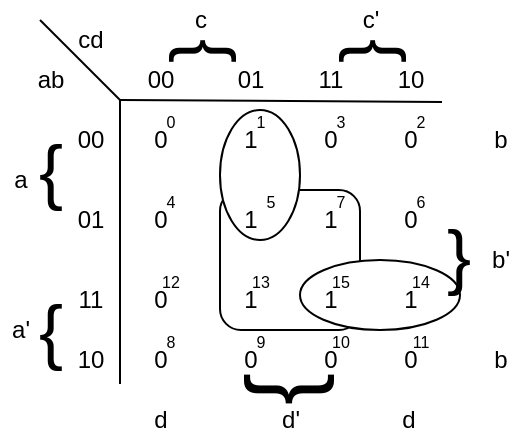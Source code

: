 <mxfile version="13.9.9" type="device"><diagram id="dwk1FSv-_H2ZvYZ0HLyW" name="Σελίδα-1"><mxGraphModel dx="442" dy="272" grid="1" gridSize="10" guides="1" tooltips="1" connect="1" arrows="1" fold="1" page="1" pageScale="1" pageWidth="827" pageHeight="1169" math="0" shadow="0"><root><mxCell id="0"/><mxCell id="1" parent="0"/><mxCell id="Xpw9ka1Oa_D7NulCRbis-62" value="" style="rounded=1;whiteSpace=wrap;html=1;" vertex="1" parent="1"><mxGeometry x="330" y="285" width="70" height="70" as="geometry"/></mxCell><mxCell id="Xpw9ka1Oa_D7NulCRbis-65" value="" style="ellipse;whiteSpace=wrap;html=1;" vertex="1" parent="1"><mxGeometry x="370" y="320" width="80" height="35" as="geometry"/></mxCell><mxCell id="Xpw9ka1Oa_D7NulCRbis-63" value="" style="ellipse;whiteSpace=wrap;html=1;" vertex="1" parent="1"><mxGeometry x="330" y="245" width="40" height="65" as="geometry"/></mxCell><mxCell id="Xpw9ka1Oa_D7NulCRbis-1" value="" style="endArrow=none;html=1;entryX=1.033;entryY=1.05;entryDx=0;entryDy=0;entryPerimeter=0;" edge="1" parent="1" target="Xpw9ka1Oa_D7NulCRbis-12"><mxGeometry width="50" height="50" relative="1" as="geometry"><mxPoint x="280" y="240" as="sourcePoint"/><mxPoint x="520" y="240" as="targetPoint"/></mxGeometry></mxCell><mxCell id="Xpw9ka1Oa_D7NulCRbis-2" value="" style="endArrow=none;html=1;exitX=1;exitY=1.1;exitDx=0;exitDy=0;exitPerimeter=0;" edge="1" parent="1" source="Xpw9ka1Oa_D7NulCRbis-9"><mxGeometry width="50" height="50" relative="1" as="geometry"><mxPoint x="280" y="400" as="sourcePoint"/><mxPoint x="280" y="240" as="targetPoint"/></mxGeometry></mxCell><mxCell id="Xpw9ka1Oa_D7NulCRbis-3" value="" style="endArrow=none;html=1;" edge="1" parent="1"><mxGeometry width="50" height="50" relative="1" as="geometry"><mxPoint x="240" y="200" as="sourcePoint"/><mxPoint x="280" y="240" as="targetPoint"/></mxGeometry></mxCell><mxCell id="Xpw9ka1Oa_D7NulCRbis-4" value="ab" style="text;html=1;align=center;verticalAlign=middle;resizable=0;points=[];autosize=1;" vertex="1" parent="1"><mxGeometry x="230" y="220" width="30" height="20" as="geometry"/></mxCell><mxCell id="Xpw9ka1Oa_D7NulCRbis-5" value="cd" style="text;html=1;align=center;verticalAlign=middle;resizable=0;points=[];autosize=1;" vertex="1" parent="1"><mxGeometry x="250" y="200" width="30" height="20" as="geometry"/></mxCell><mxCell id="Xpw9ka1Oa_D7NulCRbis-6" value="00" style="text;html=1;align=center;verticalAlign=middle;resizable=0;points=[];autosize=1;" vertex="1" parent="1"><mxGeometry x="285" y="220" width="30" height="20" as="geometry"/></mxCell><mxCell id="Xpw9ka1Oa_D7NulCRbis-7" value="01" style="text;html=1;align=center;verticalAlign=middle;resizable=0;points=[];autosize=1;" vertex="1" parent="1"><mxGeometry x="330" y="220" width="30" height="20" as="geometry"/></mxCell><mxCell id="Xpw9ka1Oa_D7NulCRbis-8" value="11" style="text;html=1;align=center;verticalAlign=middle;resizable=0;points=[];autosize=1;" vertex="1" parent="1"><mxGeometry x="370" y="220" width="30" height="20" as="geometry"/></mxCell><mxCell id="Xpw9ka1Oa_D7NulCRbis-9" value="10" style="text;html=1;align=center;verticalAlign=middle;resizable=0;points=[];autosize=1;" vertex="1" parent="1"><mxGeometry x="250" y="360" width="30" height="20" as="geometry"/></mxCell><mxCell id="Xpw9ka1Oa_D7NulCRbis-10" value="00" style="text;html=1;align=center;verticalAlign=middle;resizable=0;points=[];autosize=1;" vertex="1" parent="1"><mxGeometry x="250" y="250" width="30" height="20" as="geometry"/></mxCell><mxCell id="Xpw9ka1Oa_D7NulCRbis-11" value="11" style="text;html=1;align=center;verticalAlign=middle;resizable=0;points=[];autosize=1;" vertex="1" parent="1"><mxGeometry x="250" y="330" width="30" height="20" as="geometry"/></mxCell><mxCell id="Xpw9ka1Oa_D7NulCRbis-12" value="10" style="text;html=1;align=center;verticalAlign=middle;resizable=0;points=[];autosize=1;" vertex="1" parent="1"><mxGeometry x="410" y="220" width="30" height="20" as="geometry"/></mxCell><mxCell id="Xpw9ka1Oa_D7NulCRbis-13" value="01" style="text;html=1;align=center;verticalAlign=middle;resizable=0;points=[];autosize=1;" vertex="1" parent="1"><mxGeometry x="250" y="290" width="30" height="20" as="geometry"/></mxCell><mxCell id="Xpw9ka1Oa_D7NulCRbis-14" value="0" style="text;html=1;align=center;verticalAlign=middle;resizable=0;points=[];autosize=1;" vertex="1" parent="1"><mxGeometry x="290" y="250" width="20" height="20" as="geometry"/></mxCell><mxCell id="Xpw9ka1Oa_D7NulCRbis-15" value="1" style="text;html=1;align=center;verticalAlign=middle;resizable=0;points=[];autosize=1;" vertex="1" parent="1"><mxGeometry x="335" y="290" width="20" height="20" as="geometry"/></mxCell><mxCell id="Xpw9ka1Oa_D7NulCRbis-16" value="0" style="text;html=1;align=center;verticalAlign=middle;resizable=0;points=[];autosize=1;" vertex="1" parent="1"><mxGeometry x="290" y="330" width="20" height="20" as="geometry"/></mxCell><mxCell id="Xpw9ka1Oa_D7NulCRbis-17" value="0" style="text;html=1;align=center;verticalAlign=middle;resizable=0;points=[];autosize=1;" vertex="1" parent="1"><mxGeometry x="290" y="290" width="20" height="20" as="geometry"/></mxCell><mxCell id="Xpw9ka1Oa_D7NulCRbis-18" value="0" style="text;html=1;align=center;verticalAlign=middle;resizable=0;points=[];autosize=1;" vertex="1" parent="1"><mxGeometry x="335" y="360" width="20" height="20" as="geometry"/></mxCell><mxCell id="Xpw9ka1Oa_D7NulCRbis-19" value="0" style="text;html=1;align=center;verticalAlign=middle;resizable=0;points=[];autosize=1;" vertex="1" parent="1"><mxGeometry x="290" y="360" width="20" height="20" as="geometry"/></mxCell><mxCell id="Xpw9ka1Oa_D7NulCRbis-20" value="0" style="text;html=1;align=center;verticalAlign=middle;resizable=0;points=[];autosize=1;" vertex="1" parent="1"><mxGeometry x="415" y="290" width="20" height="20" as="geometry"/></mxCell><mxCell id="Xpw9ka1Oa_D7NulCRbis-21" value="0" style="text;html=1;align=center;verticalAlign=middle;resizable=0;points=[];autosize=1;" vertex="1" parent="1"><mxGeometry x="375" y="360" width="20" height="20" as="geometry"/></mxCell><mxCell id="Xpw9ka1Oa_D7NulCRbis-22" value="0" style="text;html=1;align=center;verticalAlign=middle;resizable=0;points=[];autosize=1;" vertex="1" parent="1"><mxGeometry x="415" y="360" width="20" height="20" as="geometry"/></mxCell><mxCell id="Xpw9ka1Oa_D7NulCRbis-23" value="1" style="text;html=1;align=center;verticalAlign=middle;resizable=0;points=[];autosize=1;" vertex="1" parent="1"><mxGeometry x="335" y="250" width="20" height="20" as="geometry"/></mxCell><mxCell id="Xpw9ka1Oa_D7NulCRbis-24" value="1" style="text;html=1;align=center;verticalAlign=middle;resizable=0;points=[];autosize=1;" vertex="1" parent="1"><mxGeometry x="375" y="290" width="20" height="20" as="geometry"/></mxCell><mxCell id="Xpw9ka1Oa_D7NulCRbis-25" value="1" style="text;html=1;align=center;verticalAlign=middle;resizable=0;points=[];autosize=1;" vertex="1" parent="1"><mxGeometry x="375" y="330" width="20" height="20" as="geometry"/></mxCell><mxCell id="Xpw9ka1Oa_D7NulCRbis-26" value="1" style="text;html=1;align=center;verticalAlign=middle;resizable=0;points=[];autosize=1;" vertex="1" parent="1"><mxGeometry x="335" y="330" width="20" height="20" as="geometry"/></mxCell><mxCell id="Xpw9ka1Oa_D7NulCRbis-27" value="1" style="text;html=1;align=center;verticalAlign=middle;resizable=0;points=[];autosize=1;" vertex="1" parent="1"><mxGeometry x="415" y="330" width="20" height="20" as="geometry"/></mxCell><mxCell id="Xpw9ka1Oa_D7NulCRbis-28" value="0" style="text;html=1;align=center;verticalAlign=middle;resizable=0;points=[];autosize=1;" vertex="1" parent="1"><mxGeometry x="415" y="250" width="20" height="20" as="geometry"/></mxCell><mxCell id="Xpw9ka1Oa_D7NulCRbis-29" value="0" style="text;html=1;align=center;verticalAlign=middle;resizable=0;points=[];autosize=1;" vertex="1" parent="1"><mxGeometry x="375" y="250" width="20" height="20" as="geometry"/></mxCell><mxCell id="Xpw9ka1Oa_D7NulCRbis-30" value="&lt;font style=&quot;font-size: 36px&quot;&gt;{&lt;/font&gt;" style="text;html=1;align=center;verticalAlign=middle;resizable=0;points=[];autosize=1;" vertex="1" parent="1"><mxGeometry x="230" y="260" width="30" height="30" as="geometry"/></mxCell><mxCell id="Xpw9ka1Oa_D7NulCRbis-31" value="a" style="text;html=1;align=center;verticalAlign=middle;resizable=0;points=[];autosize=1;" vertex="1" parent="1"><mxGeometry x="220" y="270" width="20" height="20" as="geometry"/></mxCell><mxCell id="Xpw9ka1Oa_D7NulCRbis-32" value="a'" style="text;html=1;align=center;verticalAlign=middle;resizable=0;points=[];autosize=1;" vertex="1" parent="1"><mxGeometry x="220" y="345" width="20" height="20" as="geometry"/></mxCell><mxCell id="Xpw9ka1Oa_D7NulCRbis-33" value="&lt;font style=&quot;font-size: 36px&quot;&gt;{&lt;/font&gt;" style="text;html=1;align=center;verticalAlign=middle;resizable=0;points=[];autosize=1;" vertex="1" parent="1"><mxGeometry x="230" y="340" width="30" height="30" as="geometry"/></mxCell><mxCell id="Xpw9ka1Oa_D7NulCRbis-34" value="d" style="text;html=1;align=center;verticalAlign=middle;resizable=0;points=[];autosize=1;" vertex="1" parent="1"><mxGeometry x="290" y="390" width="20" height="20" as="geometry"/></mxCell><mxCell id="Xpw9ka1Oa_D7NulCRbis-35" value="d" style="text;html=1;align=center;verticalAlign=middle;resizable=0;points=[];autosize=1;" vertex="1" parent="1"><mxGeometry x="414" y="390" width="20" height="20" as="geometry"/></mxCell><mxCell id="Xpw9ka1Oa_D7NulCRbis-36" value="&lt;font style=&quot;font-size: 48px&quot;&gt;{&lt;/font&gt;" style="text;html=1;align=center;verticalAlign=middle;resizable=0;points=[];autosize=1;rotation=-90;" vertex="1" parent="1"><mxGeometry x="345" y="370" width="30" height="30" as="geometry"/></mxCell><mxCell id="Xpw9ka1Oa_D7NulCRbis-37" value="&lt;font style=&quot;font-size: 36px&quot;&gt;{&lt;/font&gt;" style="text;html=1;align=center;verticalAlign=middle;resizable=0;points=[];autosize=1;rotation=-180;" vertex="1" parent="1"><mxGeometry x="435" y="310" width="30" height="30" as="geometry"/></mxCell><mxCell id="Xpw9ka1Oa_D7NulCRbis-38" value="d'" style="text;html=1;align=center;verticalAlign=middle;resizable=0;points=[];autosize=1;" vertex="1" parent="1"><mxGeometry x="355" y="390" width="20" height="20" as="geometry"/></mxCell><mxCell id="Xpw9ka1Oa_D7NulCRbis-39" value="b" style="text;html=1;align=center;verticalAlign=middle;resizable=0;points=[];autosize=1;" vertex="1" parent="1"><mxGeometry x="460" y="250" width="20" height="20" as="geometry"/></mxCell><mxCell id="Xpw9ka1Oa_D7NulCRbis-40" value="b'" style="text;html=1;align=center;verticalAlign=middle;resizable=0;points=[];autosize=1;" vertex="1" parent="1"><mxGeometry x="460" y="310" width="20" height="20" as="geometry"/></mxCell><mxCell id="Xpw9ka1Oa_D7NulCRbis-41" value="b" style="text;html=1;align=center;verticalAlign=middle;resizable=0;points=[];autosize=1;" vertex="1" parent="1"><mxGeometry x="460" y="360" width="20" height="20" as="geometry"/></mxCell><mxCell id="Xpw9ka1Oa_D7NulCRbis-42" value="&lt;font style=&quot;font-size: 8px&quot;&gt;1&lt;/font&gt;" style="text;html=1;align=center;verticalAlign=middle;resizable=0;points=[];autosize=1;" vertex="1" parent="1"><mxGeometry x="340" y="240" width="20" height="20" as="geometry"/></mxCell><mxCell id="Xpw9ka1Oa_D7NulCRbis-43" value="&lt;font style=&quot;font-size: 8px&quot;&gt;2&lt;/font&gt;" style="text;html=1;align=center;verticalAlign=middle;resizable=0;points=[];autosize=1;" vertex="1" parent="1"><mxGeometry x="420" y="240" width="20" height="20" as="geometry"/></mxCell><mxCell id="Xpw9ka1Oa_D7NulCRbis-44" value="&lt;font style=&quot;font-size: 8px&quot;&gt;3&lt;/font&gt;" style="text;html=1;align=center;verticalAlign=middle;resizable=0;points=[];autosize=1;" vertex="1" parent="1"><mxGeometry x="380" y="240" width="20" height="20" as="geometry"/></mxCell><mxCell id="Xpw9ka1Oa_D7NulCRbis-45" value="&lt;font style=&quot;font-size: 8px&quot;&gt;4&lt;/font&gt;" style="text;html=1;align=center;verticalAlign=middle;resizable=0;points=[];autosize=1;" vertex="1" parent="1"><mxGeometry x="295" y="280" width="20" height="20" as="geometry"/></mxCell><mxCell id="Xpw9ka1Oa_D7NulCRbis-46" value="&lt;font style=&quot;font-size: 8px&quot;&gt;5&lt;/font&gt;" style="text;html=1;align=center;verticalAlign=middle;resizable=0;points=[];autosize=1;" vertex="1" parent="1"><mxGeometry x="345" y="280" width="20" height="20" as="geometry"/></mxCell><mxCell id="Xpw9ka1Oa_D7NulCRbis-47" value="&lt;font style=&quot;font-size: 8px&quot;&gt;6&lt;/font&gt;" style="text;html=1;align=center;verticalAlign=middle;resizable=0;points=[];autosize=1;" vertex="1" parent="1"><mxGeometry x="420" y="280" width="20" height="20" as="geometry"/></mxCell><mxCell id="Xpw9ka1Oa_D7NulCRbis-48" value="&lt;font style=&quot;font-size: 8px&quot;&gt;7&lt;/font&gt;" style="text;html=1;align=center;verticalAlign=middle;resizable=0;points=[];autosize=1;" vertex="1" parent="1"><mxGeometry x="380" y="280" width="20" height="20" as="geometry"/></mxCell><mxCell id="Xpw9ka1Oa_D7NulCRbis-49" value="&lt;font style=&quot;font-size: 8px&quot;&gt;8&lt;/font&gt;" style="text;html=1;align=center;verticalAlign=middle;resizable=0;points=[];autosize=1;" vertex="1" parent="1"><mxGeometry x="295" y="350" width="20" height="20" as="geometry"/></mxCell><mxCell id="Xpw9ka1Oa_D7NulCRbis-50" value="&lt;font style=&quot;font-size: 8px&quot;&gt;9&lt;/font&gt;" style="text;html=1;align=center;verticalAlign=middle;resizable=0;points=[];autosize=1;" vertex="1" parent="1"><mxGeometry x="340" y="350" width="20" height="20" as="geometry"/></mxCell><mxCell id="Xpw9ka1Oa_D7NulCRbis-51" value="&lt;font style=&quot;font-size: 8px&quot;&gt;10&lt;/font&gt;" style="text;html=1;align=center;verticalAlign=middle;resizable=0;points=[];autosize=1;" vertex="1" parent="1"><mxGeometry x="380" y="350" width="20" height="20" as="geometry"/></mxCell><mxCell id="Xpw9ka1Oa_D7NulCRbis-52" value="&lt;font style=&quot;font-size: 8px&quot;&gt;11&lt;/font&gt;" style="text;html=1;align=center;verticalAlign=middle;resizable=0;points=[];autosize=1;" vertex="1" parent="1"><mxGeometry x="420" y="350" width="20" height="20" as="geometry"/></mxCell><mxCell id="Xpw9ka1Oa_D7NulCRbis-53" value="&lt;font style=&quot;font-size: 8px&quot;&gt;0&lt;/font&gt;" style="text;html=1;align=center;verticalAlign=middle;resizable=0;points=[];autosize=1;" vertex="1" parent="1"><mxGeometry x="295" y="240" width="20" height="20" as="geometry"/></mxCell><mxCell id="Xpw9ka1Oa_D7NulCRbis-54" value="&lt;font style=&quot;font-size: 8px&quot;&gt;12&lt;/font&gt;" style="text;html=1;align=center;verticalAlign=middle;resizable=0;points=[];autosize=1;" vertex="1" parent="1"><mxGeometry x="295" y="320" width="20" height="20" as="geometry"/></mxCell><mxCell id="Xpw9ka1Oa_D7NulCRbis-55" value="&lt;font style=&quot;font-size: 8px&quot;&gt;13&lt;/font&gt;" style="text;html=1;align=center;verticalAlign=middle;resizable=0;points=[];autosize=1;" vertex="1" parent="1"><mxGeometry x="340" y="320" width="20" height="20" as="geometry"/></mxCell><mxCell id="Xpw9ka1Oa_D7NulCRbis-56" value="&lt;font style=&quot;font-size: 8px&quot;&gt;15&lt;/font&gt;" style="text;html=1;align=center;verticalAlign=middle;resizable=0;points=[];autosize=1;" vertex="1" parent="1"><mxGeometry x="380" y="320" width="20" height="20" as="geometry"/></mxCell><mxCell id="Xpw9ka1Oa_D7NulCRbis-57" value="&lt;font style=&quot;font-size: 8px&quot;&gt;14&lt;/font&gt;" style="text;html=1;align=center;verticalAlign=middle;resizable=0;points=[];autosize=1;" vertex="1" parent="1"><mxGeometry x="420" y="320" width="20" height="20" as="geometry"/></mxCell><mxCell id="Xpw9ka1Oa_D7NulCRbis-58" value="&lt;font style=&quot;font-size: 36px&quot;&gt;{&lt;/font&gt;" style="text;html=1;align=center;verticalAlign=middle;resizable=0;points=[];autosize=1;rotation=90;" vertex="1" parent="1"><mxGeometry x="310" y="200" width="30" height="30" as="geometry"/></mxCell><mxCell id="Xpw9ka1Oa_D7NulCRbis-59" value="c" style="text;html=1;align=center;verticalAlign=middle;resizable=0;points=[];autosize=1;" vertex="1" parent="1"><mxGeometry x="310" y="190" width="20" height="20" as="geometry"/></mxCell><mxCell id="Xpw9ka1Oa_D7NulCRbis-60" value="&lt;font style=&quot;font-size: 36px&quot;&gt;{&lt;/font&gt;" style="text;html=1;align=center;verticalAlign=middle;resizable=0;points=[];autosize=1;rotation=90;" vertex="1" parent="1"><mxGeometry x="395" y="200" width="30" height="30" as="geometry"/></mxCell><mxCell id="Xpw9ka1Oa_D7NulCRbis-61" value="c'" style="text;html=1;align=center;verticalAlign=middle;resizable=0;points=[];autosize=1;" vertex="1" parent="1"><mxGeometry x="395" y="190" width="20" height="20" as="geometry"/></mxCell></root></mxGraphModel></diagram></mxfile>